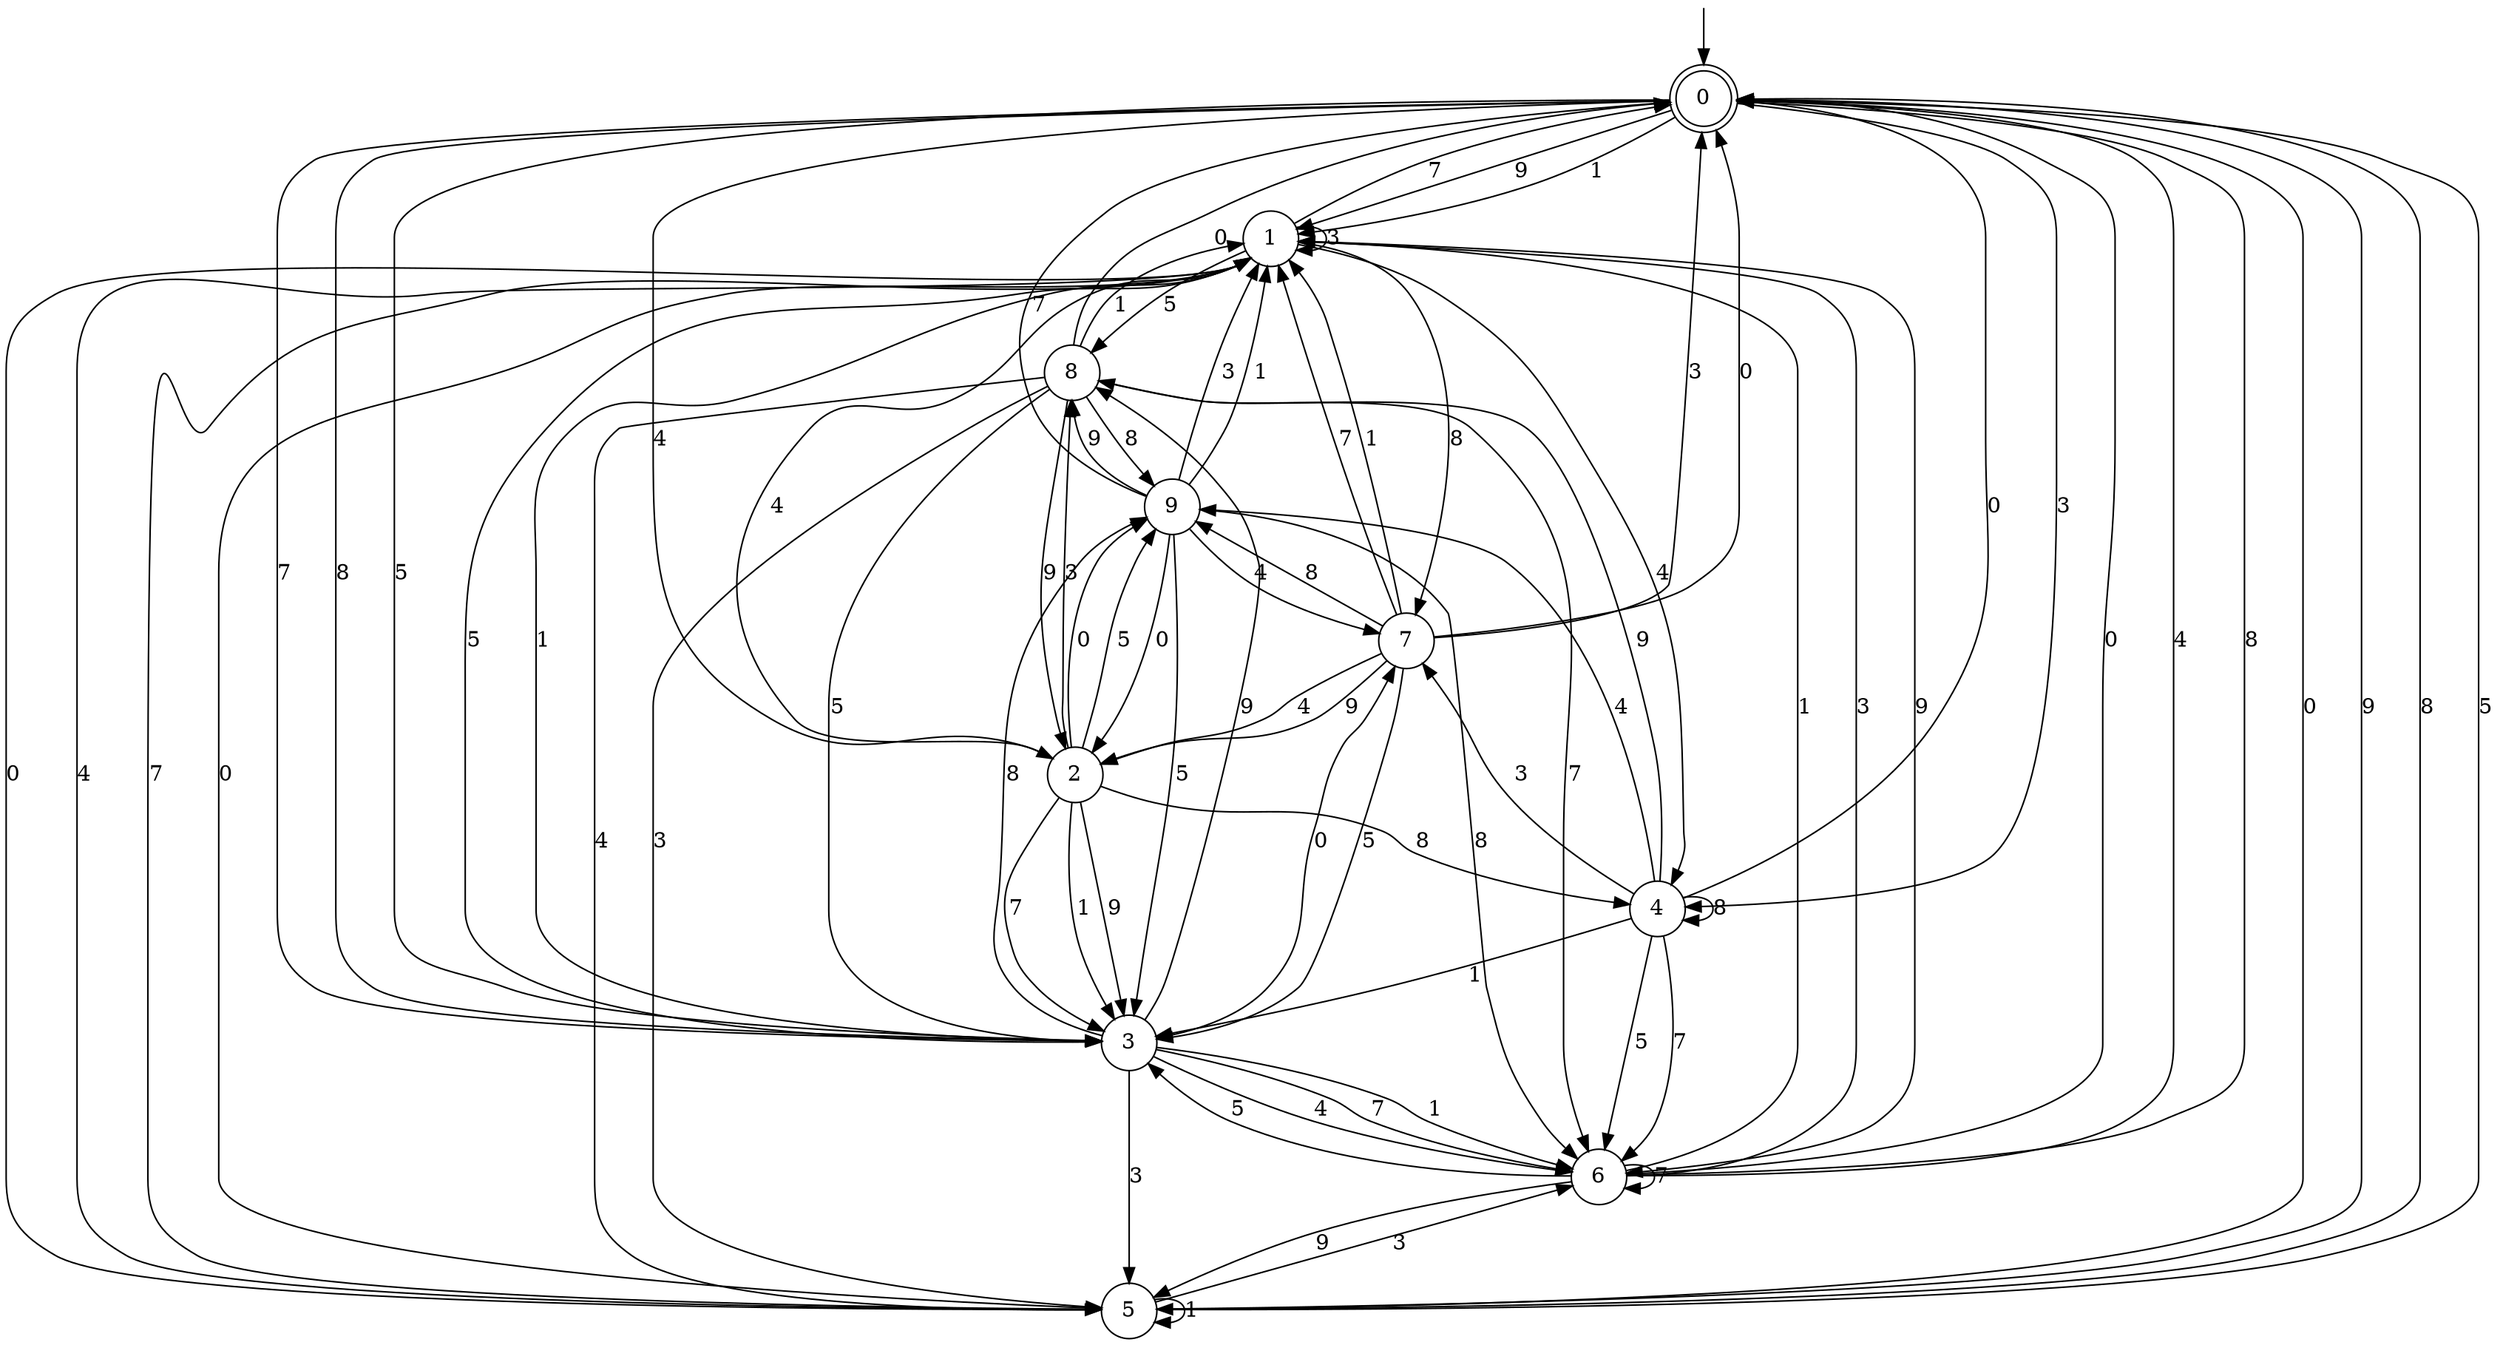 digraph g {

	s0 [shape="doublecircle" label="0"];
	s1 [shape="circle" label="1"];
	s2 [shape="circle" label="2"];
	s3 [shape="circle" label="3"];
	s4 [shape="circle" label="4"];
	s5 [shape="circle" label="5"];
	s6 [shape="circle" label="6"];
	s7 [shape="circle" label="7"];
	s8 [shape="circle" label="8"];
	s9 [shape="circle" label="9"];
	s0 -> s1 [label="9"];
	s0 -> s2 [label="4"];
	s0 -> s3 [label="7"];
	s0 -> s4 [label="3"];
	s0 -> s3 [label="8"];
	s0 -> s1 [label="1"];
	s0 -> s5 [label="0"];
	s0 -> s3 [label="5"];
	s1 -> s6 [label="9"];
	s1 -> s4 [label="4"];
	s1 -> s0 [label="7"];
	s1 -> s1 [label="3"];
	s1 -> s7 [label="8"];
	s1 -> s3 [label="1"];
	s1 -> s5 [label="0"];
	s1 -> s8 [label="5"];
	s2 -> s3 [label="9"];
	s2 -> s1 [label="4"];
	s2 -> s3 [label="7"];
	s2 -> s8 [label="3"];
	s2 -> s4 [label="8"];
	s2 -> s3 [label="1"];
	s2 -> s9 [label="0"];
	s2 -> s9 [label="5"];
	s3 -> s8 [label="9"];
	s3 -> s6 [label="4"];
	s3 -> s6 [label="7"];
	s3 -> s5 [label="3"];
	s3 -> s9 [label="8"];
	s3 -> s6 [label="1"];
	s3 -> s7 [label="0"];
	s3 -> s1 [label="5"];
	s4 -> s8 [label="9"];
	s4 -> s9 [label="4"];
	s4 -> s6 [label="7"];
	s4 -> s7 [label="3"];
	s4 -> s4 [label="8"];
	s4 -> s3 [label="1"];
	s4 -> s0 [label="0"];
	s4 -> s6 [label="5"];
	s5 -> s0 [label="9"];
	s5 -> s1 [label="4"];
	s5 -> s1 [label="7"];
	s5 -> s6 [label="3"];
	s5 -> s0 [label="8"];
	s5 -> s5 [label="1"];
	s5 -> s1 [label="0"];
	s5 -> s0 [label="5"];
	s6 -> s5 [label="9"];
	s6 -> s0 [label="4"];
	s6 -> s6 [label="7"];
	s6 -> s1 [label="3"];
	s6 -> s0 [label="8"];
	s6 -> s1 [label="1"];
	s6 -> s0 [label="0"];
	s6 -> s3 [label="5"];
	s7 -> s2 [label="9"];
	s7 -> s2 [label="4"];
	s7 -> s1 [label="7"];
	s7 -> s0 [label="3"];
	s7 -> s9 [label="8"];
	s7 -> s1 [label="1"];
	s7 -> s0 [label="0"];
	s7 -> s3 [label="5"];
	s8 -> s2 [label="9"];
	s8 -> s5 [label="4"];
	s8 -> s6 [label="7"];
	s8 -> s5 [label="3"];
	s8 -> s9 [label="8"];
	s8 -> s1 [label="1"];
	s8 -> s0 [label="0"];
	s8 -> s3 [label="5"];
	s9 -> s8 [label="9"];
	s9 -> s7 [label="4"];
	s9 -> s0 [label="7"];
	s9 -> s1 [label="3"];
	s9 -> s6 [label="8"];
	s9 -> s1 [label="1"];
	s9 -> s2 [label="0"];
	s9 -> s3 [label="5"];

__start0 [label="" shape="none" width="0" height="0"];
__start0 -> s0;

}
